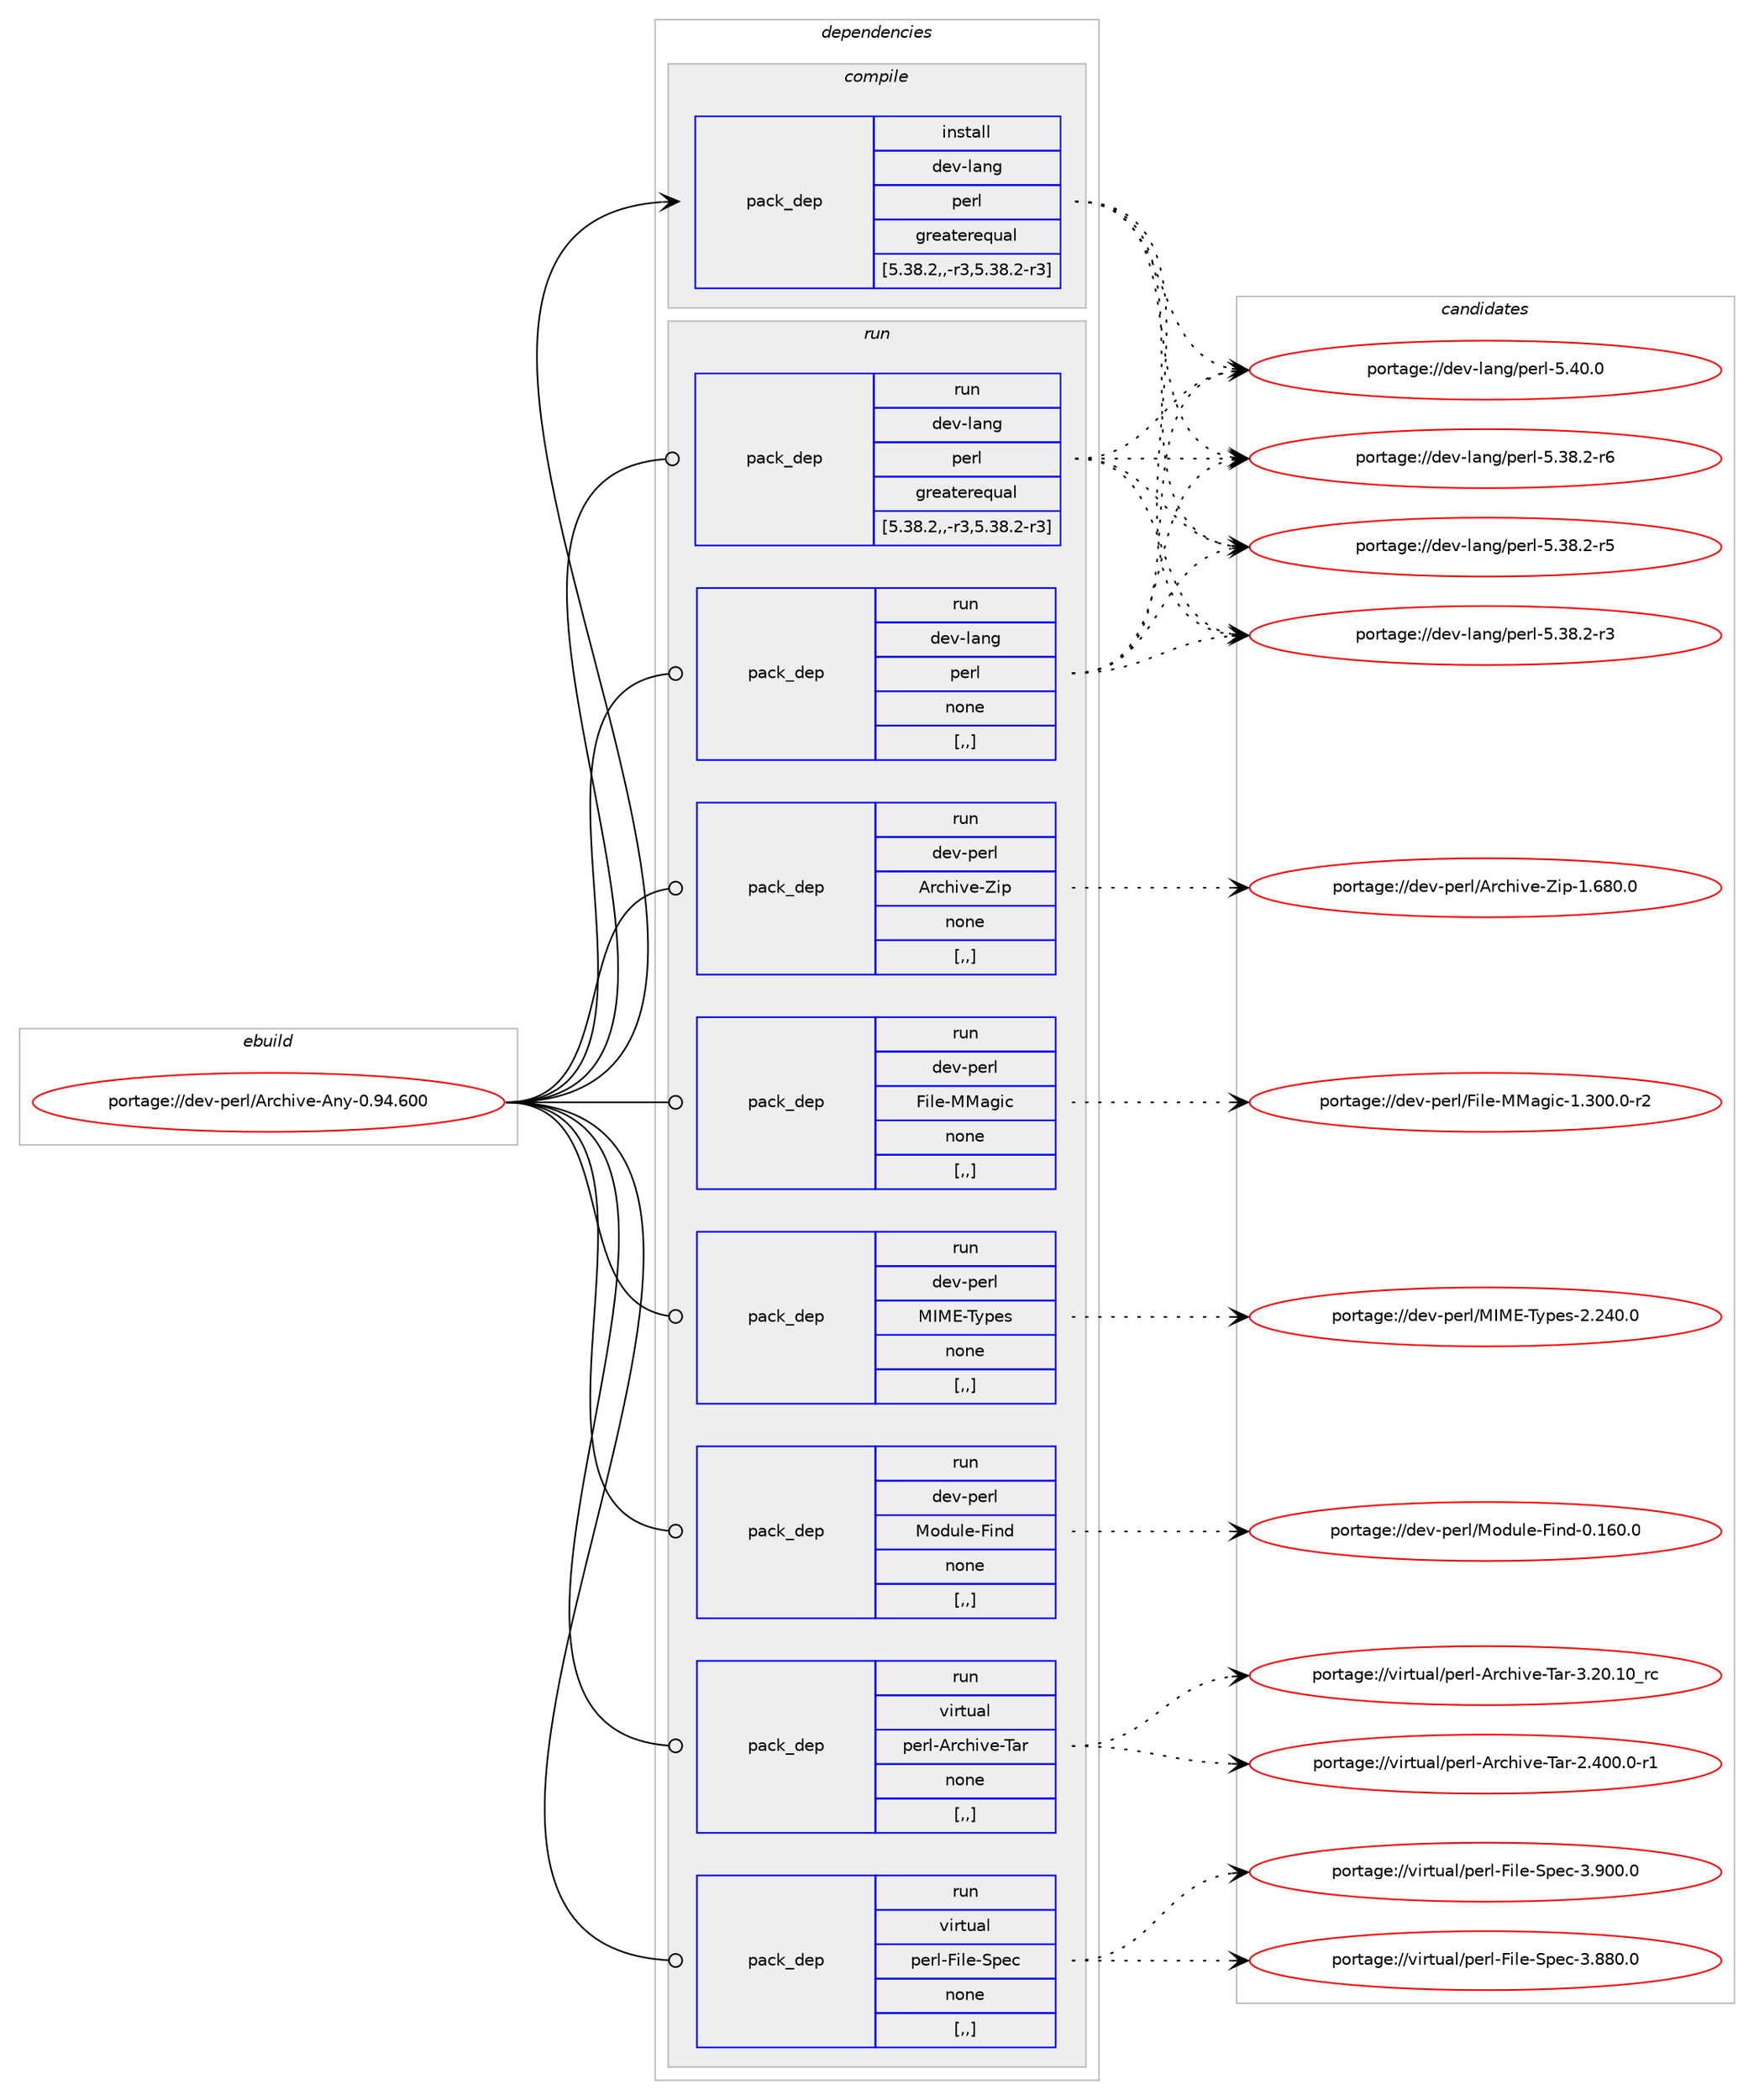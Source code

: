 digraph prolog {

# *************
# Graph options
# *************

newrank=true;
concentrate=true;
compound=true;
graph [rankdir=LR,fontname=Helvetica,fontsize=10,ranksep=1.5];#, ranksep=2.5, nodesep=0.2];
edge  [arrowhead=vee];
node  [fontname=Helvetica,fontsize=10];

# **********
# The ebuild
# **********

subgraph cluster_leftcol {
color=gray;
label=<<i>ebuild</i>>;
id [label="portage://dev-perl/Archive-Any-0.94.600", color=red, width=4, href="../dev-perl/Archive-Any-0.94.600.svg"];
}

# ****************
# The dependencies
# ****************

subgraph cluster_midcol {
color=gray;
label=<<i>dependencies</i>>;
subgraph cluster_compile {
fillcolor="#eeeeee";
style=filled;
label=<<i>compile</i>>;
subgraph pack95223 {
dependency126253 [label=<<TABLE BORDER="0" CELLBORDER="1" CELLSPACING="0" CELLPADDING="4" WIDTH="220"><TR><TD ROWSPAN="6" CELLPADDING="30">pack_dep</TD></TR><TR><TD WIDTH="110">install</TD></TR><TR><TD>dev-lang</TD></TR><TR><TD>perl</TD></TR><TR><TD>greaterequal</TD></TR><TR><TD>[5.38.2,,-r3,5.38.2-r3]</TD></TR></TABLE>>, shape=none, color=blue];
}
id:e -> dependency126253:w [weight=20,style="solid",arrowhead="vee"];
}
subgraph cluster_compileandrun {
fillcolor="#eeeeee";
style=filled;
label=<<i>compile and run</i>>;
}
subgraph cluster_run {
fillcolor="#eeeeee";
style=filled;
label=<<i>run</i>>;
subgraph pack95224 {
dependency126254 [label=<<TABLE BORDER="0" CELLBORDER="1" CELLSPACING="0" CELLPADDING="4" WIDTH="220"><TR><TD ROWSPAN="6" CELLPADDING="30">pack_dep</TD></TR><TR><TD WIDTH="110">run</TD></TR><TR><TD>dev-lang</TD></TR><TR><TD>perl</TD></TR><TR><TD>greaterequal</TD></TR><TR><TD>[5.38.2,,-r3,5.38.2-r3]</TD></TR></TABLE>>, shape=none, color=blue];
}
id:e -> dependency126254:w [weight=20,style="solid",arrowhead="odot"];
subgraph pack95225 {
dependency126255 [label=<<TABLE BORDER="0" CELLBORDER="1" CELLSPACING="0" CELLPADDING="4" WIDTH="220"><TR><TD ROWSPAN="6" CELLPADDING="30">pack_dep</TD></TR><TR><TD WIDTH="110">run</TD></TR><TR><TD>dev-lang</TD></TR><TR><TD>perl</TD></TR><TR><TD>none</TD></TR><TR><TD>[,,]</TD></TR></TABLE>>, shape=none, color=blue];
}
id:e -> dependency126255:w [weight=20,style="solid",arrowhead="odot"];
subgraph pack95226 {
dependency126256 [label=<<TABLE BORDER="0" CELLBORDER="1" CELLSPACING="0" CELLPADDING="4" WIDTH="220"><TR><TD ROWSPAN="6" CELLPADDING="30">pack_dep</TD></TR><TR><TD WIDTH="110">run</TD></TR><TR><TD>dev-perl</TD></TR><TR><TD>Archive-Zip</TD></TR><TR><TD>none</TD></TR><TR><TD>[,,]</TD></TR></TABLE>>, shape=none, color=blue];
}
id:e -> dependency126256:w [weight=20,style="solid",arrowhead="odot"];
subgraph pack95227 {
dependency126257 [label=<<TABLE BORDER="0" CELLBORDER="1" CELLSPACING="0" CELLPADDING="4" WIDTH="220"><TR><TD ROWSPAN="6" CELLPADDING="30">pack_dep</TD></TR><TR><TD WIDTH="110">run</TD></TR><TR><TD>dev-perl</TD></TR><TR><TD>File-MMagic</TD></TR><TR><TD>none</TD></TR><TR><TD>[,,]</TD></TR></TABLE>>, shape=none, color=blue];
}
id:e -> dependency126257:w [weight=20,style="solid",arrowhead="odot"];
subgraph pack95228 {
dependency126258 [label=<<TABLE BORDER="0" CELLBORDER="1" CELLSPACING="0" CELLPADDING="4" WIDTH="220"><TR><TD ROWSPAN="6" CELLPADDING="30">pack_dep</TD></TR><TR><TD WIDTH="110">run</TD></TR><TR><TD>dev-perl</TD></TR><TR><TD>MIME-Types</TD></TR><TR><TD>none</TD></TR><TR><TD>[,,]</TD></TR></TABLE>>, shape=none, color=blue];
}
id:e -> dependency126258:w [weight=20,style="solid",arrowhead="odot"];
subgraph pack95229 {
dependency126259 [label=<<TABLE BORDER="0" CELLBORDER="1" CELLSPACING="0" CELLPADDING="4" WIDTH="220"><TR><TD ROWSPAN="6" CELLPADDING="30">pack_dep</TD></TR><TR><TD WIDTH="110">run</TD></TR><TR><TD>dev-perl</TD></TR><TR><TD>Module-Find</TD></TR><TR><TD>none</TD></TR><TR><TD>[,,]</TD></TR></TABLE>>, shape=none, color=blue];
}
id:e -> dependency126259:w [weight=20,style="solid",arrowhead="odot"];
subgraph pack95230 {
dependency126260 [label=<<TABLE BORDER="0" CELLBORDER="1" CELLSPACING="0" CELLPADDING="4" WIDTH="220"><TR><TD ROWSPAN="6" CELLPADDING="30">pack_dep</TD></TR><TR><TD WIDTH="110">run</TD></TR><TR><TD>virtual</TD></TR><TR><TD>perl-Archive-Tar</TD></TR><TR><TD>none</TD></TR><TR><TD>[,,]</TD></TR></TABLE>>, shape=none, color=blue];
}
id:e -> dependency126260:w [weight=20,style="solid",arrowhead="odot"];
subgraph pack95231 {
dependency126261 [label=<<TABLE BORDER="0" CELLBORDER="1" CELLSPACING="0" CELLPADDING="4" WIDTH="220"><TR><TD ROWSPAN="6" CELLPADDING="30">pack_dep</TD></TR><TR><TD WIDTH="110">run</TD></TR><TR><TD>virtual</TD></TR><TR><TD>perl-File-Spec</TD></TR><TR><TD>none</TD></TR><TR><TD>[,,]</TD></TR></TABLE>>, shape=none, color=blue];
}
id:e -> dependency126261:w [weight=20,style="solid",arrowhead="odot"];
}
}

# **************
# The candidates
# **************

subgraph cluster_choices {
rank=same;
color=gray;
label=<<i>candidates</i>>;

subgraph choice95223 {
color=black;
nodesep=1;
choice10010111845108971101034711210111410845534652484648 [label="portage://dev-lang/perl-5.40.0", color=red, width=4,href="../dev-lang/perl-5.40.0.svg"];
choice100101118451089711010347112101114108455346515646504511454 [label="portage://dev-lang/perl-5.38.2-r6", color=red, width=4,href="../dev-lang/perl-5.38.2-r6.svg"];
choice100101118451089711010347112101114108455346515646504511453 [label="portage://dev-lang/perl-5.38.2-r5", color=red, width=4,href="../dev-lang/perl-5.38.2-r5.svg"];
choice100101118451089711010347112101114108455346515646504511451 [label="portage://dev-lang/perl-5.38.2-r3", color=red, width=4,href="../dev-lang/perl-5.38.2-r3.svg"];
dependency126253:e -> choice10010111845108971101034711210111410845534652484648:w [style=dotted,weight="100"];
dependency126253:e -> choice100101118451089711010347112101114108455346515646504511454:w [style=dotted,weight="100"];
dependency126253:e -> choice100101118451089711010347112101114108455346515646504511453:w [style=dotted,weight="100"];
dependency126253:e -> choice100101118451089711010347112101114108455346515646504511451:w [style=dotted,weight="100"];
}
subgraph choice95224 {
color=black;
nodesep=1;
choice10010111845108971101034711210111410845534652484648 [label="portage://dev-lang/perl-5.40.0", color=red, width=4,href="../dev-lang/perl-5.40.0.svg"];
choice100101118451089711010347112101114108455346515646504511454 [label="portage://dev-lang/perl-5.38.2-r6", color=red, width=4,href="../dev-lang/perl-5.38.2-r6.svg"];
choice100101118451089711010347112101114108455346515646504511453 [label="portage://dev-lang/perl-5.38.2-r5", color=red, width=4,href="../dev-lang/perl-5.38.2-r5.svg"];
choice100101118451089711010347112101114108455346515646504511451 [label="portage://dev-lang/perl-5.38.2-r3", color=red, width=4,href="../dev-lang/perl-5.38.2-r3.svg"];
dependency126254:e -> choice10010111845108971101034711210111410845534652484648:w [style=dotted,weight="100"];
dependency126254:e -> choice100101118451089711010347112101114108455346515646504511454:w [style=dotted,weight="100"];
dependency126254:e -> choice100101118451089711010347112101114108455346515646504511453:w [style=dotted,weight="100"];
dependency126254:e -> choice100101118451089711010347112101114108455346515646504511451:w [style=dotted,weight="100"];
}
subgraph choice95225 {
color=black;
nodesep=1;
choice10010111845108971101034711210111410845534652484648 [label="portage://dev-lang/perl-5.40.0", color=red, width=4,href="../dev-lang/perl-5.40.0.svg"];
choice100101118451089711010347112101114108455346515646504511454 [label="portage://dev-lang/perl-5.38.2-r6", color=red, width=4,href="../dev-lang/perl-5.38.2-r6.svg"];
choice100101118451089711010347112101114108455346515646504511453 [label="portage://dev-lang/perl-5.38.2-r5", color=red, width=4,href="../dev-lang/perl-5.38.2-r5.svg"];
choice100101118451089711010347112101114108455346515646504511451 [label="portage://dev-lang/perl-5.38.2-r3", color=red, width=4,href="../dev-lang/perl-5.38.2-r3.svg"];
dependency126255:e -> choice10010111845108971101034711210111410845534652484648:w [style=dotted,weight="100"];
dependency126255:e -> choice100101118451089711010347112101114108455346515646504511454:w [style=dotted,weight="100"];
dependency126255:e -> choice100101118451089711010347112101114108455346515646504511453:w [style=dotted,weight="100"];
dependency126255:e -> choice100101118451089711010347112101114108455346515646504511451:w [style=dotted,weight="100"];
}
subgraph choice95226 {
color=black;
nodesep=1;
choice1001011184511210111410847651149910410511810145901051124549465456484648 [label="portage://dev-perl/Archive-Zip-1.680.0", color=red, width=4,href="../dev-perl/Archive-Zip-1.680.0.svg"];
dependency126256:e -> choice1001011184511210111410847651149910410511810145901051124549465456484648:w [style=dotted,weight="100"];
}
subgraph choice95227 {
color=black;
nodesep=1;
choice100101118451121011141084770105108101457777971031059945494651484846484511450 [label="portage://dev-perl/File-MMagic-1.300.0-r2", color=red, width=4,href="../dev-perl/File-MMagic-1.300.0-r2.svg"];
dependency126257:e -> choice100101118451121011141084770105108101457777971031059945494651484846484511450:w [style=dotted,weight="100"];
}
subgraph choice95228 {
color=black;
nodesep=1;
choice10010111845112101114108477773776945841211121011154550465052484648 [label="portage://dev-perl/MIME-Types-2.240.0", color=red, width=4,href="../dev-perl/MIME-Types-2.240.0.svg"];
dependency126258:e -> choice10010111845112101114108477773776945841211121011154550465052484648:w [style=dotted,weight="100"];
}
subgraph choice95229 {
color=black;
nodesep=1;
choice10010111845112101114108477711110011710810145701051101004548464954484648 [label="portage://dev-perl/Module-Find-0.160.0", color=red, width=4,href="../dev-perl/Module-Find-0.160.0.svg"];
dependency126259:e -> choice10010111845112101114108477711110011710810145701051101004548464954484648:w [style=dotted,weight="100"];
}
subgraph choice95230 {
color=black;
nodesep=1;
choice118105114116117971084711210111410845651149910410511810145849711445514650484649489511499 [label="portage://virtual/perl-Archive-Tar-3.20.10_rc", color=red, width=4,href="../virtual/perl-Archive-Tar-3.20.10_rc.svg"];
choice118105114116117971084711210111410845651149910410511810145849711445504652484846484511449 [label="portage://virtual/perl-Archive-Tar-2.400.0-r1", color=red, width=4,href="../virtual/perl-Archive-Tar-2.400.0-r1.svg"];
dependency126260:e -> choice118105114116117971084711210111410845651149910410511810145849711445514650484649489511499:w [style=dotted,weight="100"];
dependency126260:e -> choice118105114116117971084711210111410845651149910410511810145849711445504652484846484511449:w [style=dotted,weight="100"];
}
subgraph choice95231 {
color=black;
nodesep=1;
choice118105114116117971084711210111410845701051081014583112101994551465748484648 [label="portage://virtual/perl-File-Spec-3.900.0", color=red, width=4,href="../virtual/perl-File-Spec-3.900.0.svg"];
choice118105114116117971084711210111410845701051081014583112101994551465656484648 [label="portage://virtual/perl-File-Spec-3.880.0", color=red, width=4,href="../virtual/perl-File-Spec-3.880.0.svg"];
dependency126261:e -> choice118105114116117971084711210111410845701051081014583112101994551465748484648:w [style=dotted,weight="100"];
dependency126261:e -> choice118105114116117971084711210111410845701051081014583112101994551465656484648:w [style=dotted,weight="100"];
}
}

}
